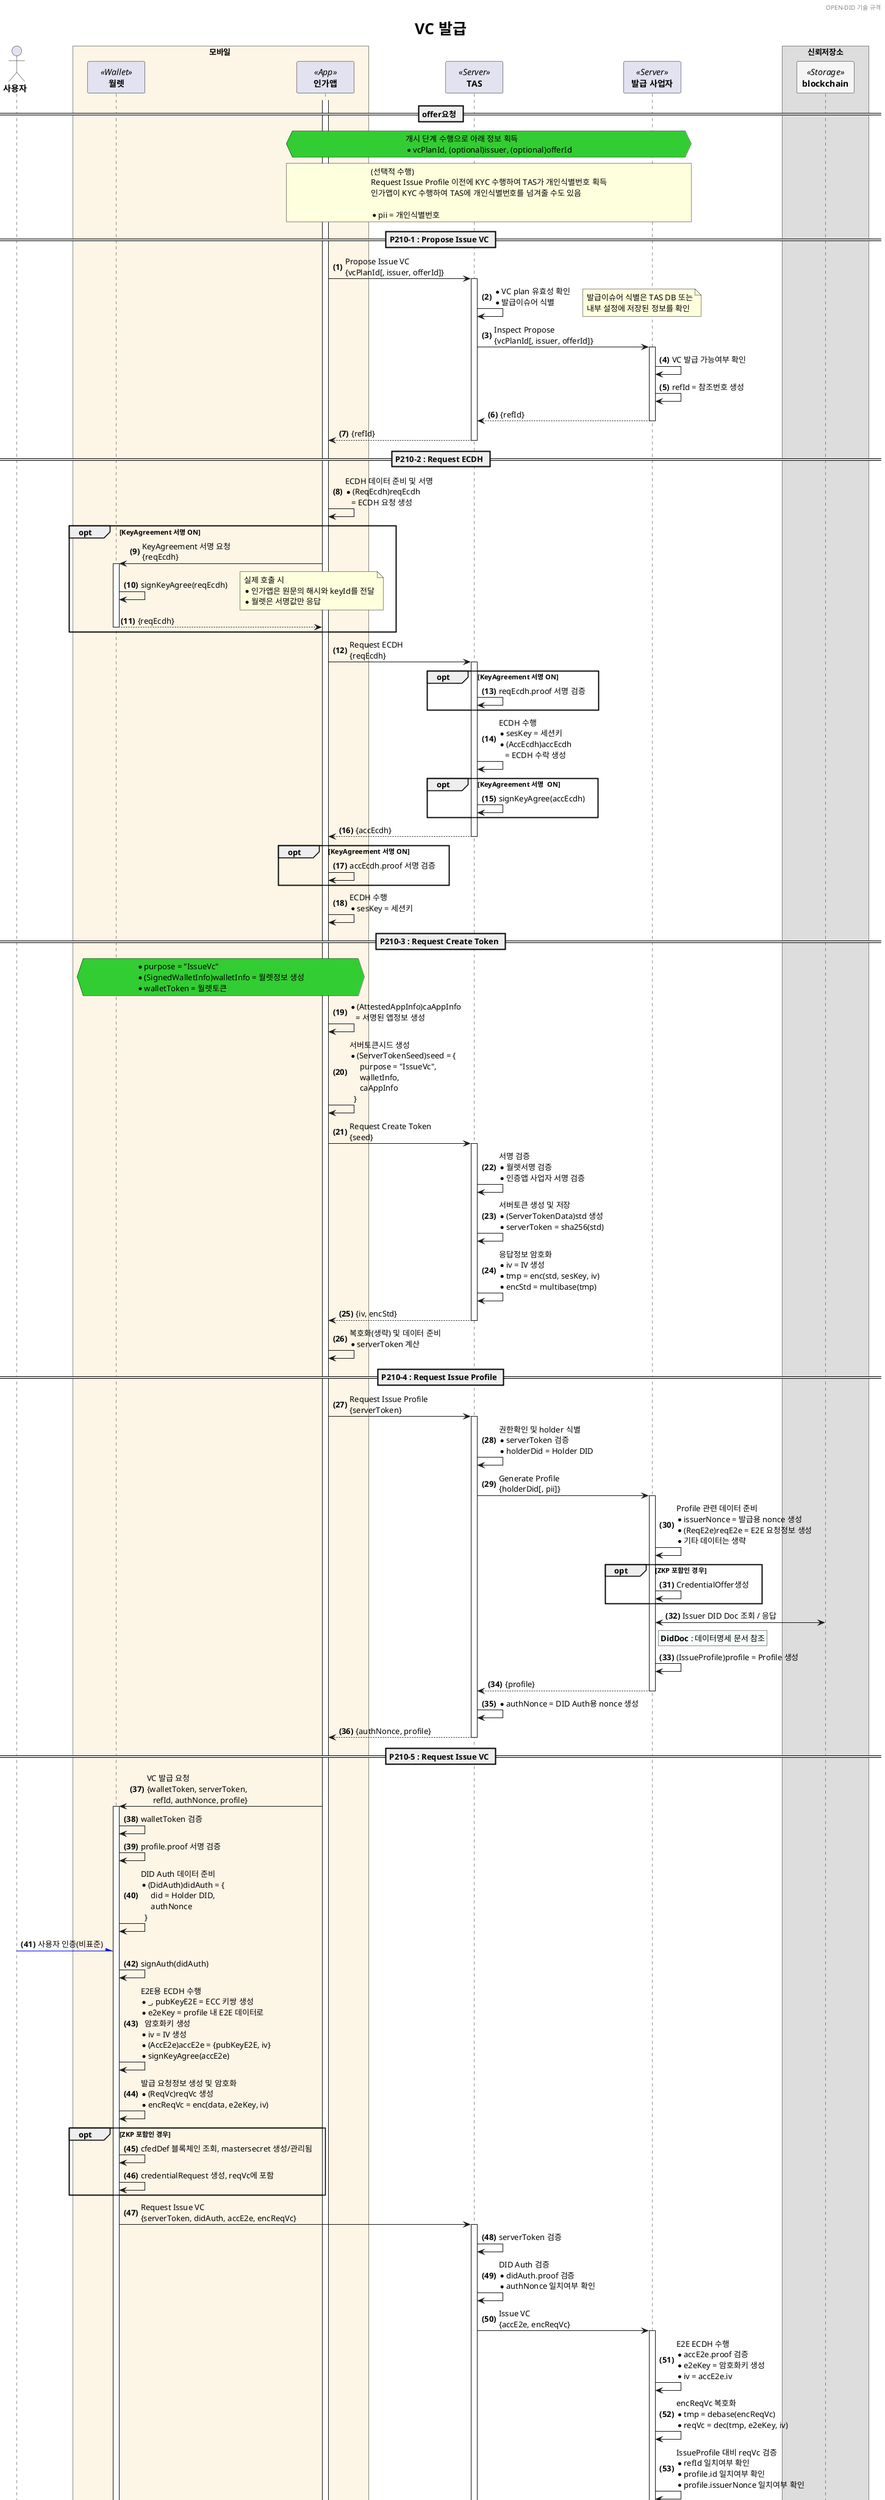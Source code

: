 @startuml P210_issue_vc_ko

'- - - - - - - - - - - - - - - - - - - - - - - - - - - - - - - - - - - - - - - - - - - - - - - - - - - - - - - - - - -
' 설정
'- - - - - - - - - - - - - - - - - - - - - - - - - - - - - - - - - - - - - - - - - - - - - - - - - - - - - - - - - - -
'=== Header and Footer ===
header OPEN-DID 기술 규격
footer
  	Page %page% of %lastpage% at %date("yyyy-MM-dd hh:mm:ss")
end footer

'=== 제목 ===
title
	<size:25>VC 발급</size>
end title

'=== 옵션 ===
' 자동채번: ex) "<b>000." => 앞에 0을 채워 3자리 숫자로 표시
autonumber "<b>(#)</b>"
' 페이지 하단 participant box 숨기기
'hide footbox

'=== 상수 ===

!$refdoc = "별도 문서 참조"
!$doc = "데이터명세 문서 참조"

'=== Panticipants ===
skinparam ParticipantPadding 20
skinparam BoxPadding 20
skinparam MaxMessageSize 500
skinparam MinClassWidth 80

actor "**사용자**" as user
box 모바일 #OldLace
    participant "**월렛**" as wal <<Wallet>>
    participant "**인가앱**" as ca <<App>>
end box
participant "**TAS**" as tas <<Server>>
participant "**발급 사업자**" as vf <<Server>>

box 신뢰저장소
    participant "**blockchain**" as BC <<Storage>> #WhiteSmoke
end box 

== offer요청 ==

hnote over ca, vf #LimeGreen
    개시 단계 수행으로 아래 정보 획득
    * vcPlanId, (optional)issuer, (optional)offerId
end hnote

rnote over ca, vf
    (선택적 수행)
    Request Issue Profile 이전에 KYC 수행하여 TAS가 개인식별번호 획득
    인가앱이 KYC 수행하여 TAS에 개인식별번호를 넘겨줄 수도 있음
    
    * pii = 개인식별번호
end rnote

== P210-1 : Propose Issue VC ==

activate ca

ca -> tas ++: Propose Issue VC\n{vcPlanId[, issuer, offerId]}
    tas -> tas: * VC plan 유효성 확인\n* 발급이슈어 식별
    note right
        발급이슈어 식별은 TAS DB 또는
        내부 설정에 저장된 정보를 확인
    end note
    tas -> vf ++: Inspect Propose\n{vcPlanId[, issuer, offerId]}
        vf -> vf: VC 발급 가능여부 확인
        vf -> vf: refId = 참조번호 생성
    return {refId}
return {refId}

== P210-2 : Request ECDH ==

ca -> ca: ECDH 데이터 준비 및 서명\
        \n* (ReqEcdh)reqEcdh\
        \n   = ECDH 요청 생성

opt KeyAgreement 서명 ON
    ca -> wal ++: KeyAgreement 서명 요청\n{reqEcdh}
        wal -> wal: signKeyAgree(reqEcdh)
        note right
            실제 호출 시
            * 인가앱은 원문의 해시와 keyId를 전달
            * 월렛은 서명값만 응답
        end note
    return {reqEcdh}
end

ca -> tas ++: Request ECDH\n{reqEcdh}
    opt KeyAgreement 서명 ON
        tas -> tas: reqEcdh.proof 서명 검증
    end
    tas -> tas: ECDH 수행\
            \n* sesKey = 세션키\
            \n* (AccEcdh)accEcdh\
            \n   = ECDH 수락 생성

    opt KeyAgreement 서명  ON
        tas -> tas: signKeyAgree(accEcdh)
    end

return {accEcdh}
opt KeyAgreement 서명 ON
    ca -> ca: accEcdh.proof 서명 검증
end
ca -> ca: ECDH 수행\n* sesKey = 세션키

== P210-3 : Request Create Token ==

hnote over ca, wal #LimeGreen
    * purpose = "IssueVc"
    * (SignedWalletInfo)walletInfo = 월렛정보 생성
    * walletToken = 월렛토큰
end hnote

ca -> ca: * (AttestedAppInfo)caAppInfo\
        \n   = 서명된 앱정보 생성
ca -> ca: 서버토큰시드 생성\
        \n* (ServerTokenSeed)seed = {\
        \n     purpose = "IssueVc",\
        \n     walletInfo,\
        \n     caAppInfo\
        \n  }

ca -> tas ++: Request Create Token\n{seed}
    tas -> tas: 서명 검증\
            \n* 월렛서명 검증\
            \n* 인증앱 사업자 서명 검증
    tas -> tas: 서버토큰 생성 및 저장\
            \n* (ServerTokenData)std 생성\
            \n* serverToken = sha256(std)
    tas -> tas: 응답정보 암호화\
            \n* iv = IV 생성\
            \n* tmp = enc(std, sesKey, iv)\
            \n* encStd = multibase(tmp)
return {iv, encStd}

ca -> ca: 복호화(생략) 및 데이터 준비\
        \n* serverToken 계산

== P210-4 : Request Issue Profile ==

ca -> tas ++: Request Issue Profile\n{serverToken}
    tas -> tas: 권한확인 및 holder 식별\
            \n* serverToken 검증\
            \n* holderDid = Holder DID
    tas -> vf ++: Generate Profile\n{holderDid[, pii]}
        vf -> vf: Profile 관련 데이터 준비\
                \n* issuerNonce = 발급용 nonce 생성\
                \n* (ReqE2e)reqE2e = E2E 요청정보 생성\
                \n* 기타 데이터는 생략
                opt ZKP 포함인 경우
                    vf -> vf : CredentialOffer생성
                end
         vf <-> BC: Issuer DID Doc 조회 / 응답
                rnote right of vf #MintCream    
                    **DidDoc** : $doc
                end note
        vf -> vf: (IssueProfile)profile = Profile 생성
    return {profile}
    tas -> tas: * authNonce = DID Auth용 nonce 생성
return {authNonce, profile}

== P210-5 : Request Issue VC ==

ca -> wal ++: VC 발급 요청\n{walletToken, serverToken,\
        \n   refId, authNonce, profile}
    wal -> wal: walletToken 검증

    wal -> wal: profile.proof 서명 검증
    wal -> wal: DID Auth 데이터 준비\
        \n* (DidAuth)didAuth = {\
        \n     did = Holder DID,\
        \n     authNonce\
        \n  }
    user -[#Blue]\ wal: 사용자 인증(비표준)
    wal -> wal: signAuth(didAuth)

    wal -> wal: E2E용 ECDH 수행\
            \n* _, pubKeyE2E = ECC 키쌍 생성\
            \n* e2eKey = profile 내 E2E 데이터로\
            \n  암호화키 생성\
            \n* iv = IV 생성\
            \n* (AccE2e)accE2e = {pubKeyE2E, iv}\
            \n* signKeyAgree(accE2e)
    wal -> wal: 발급 요청정보 생성 및 암호화\
            \n* (ReqVc)reqVc 생성\
            \n* encReqVc = enc(data, e2eKey, iv)
            opt ZKP 포함인 경우
                wal -> wal : cfedDef 블록체인 조회, mastersecret 생성/관리됨
                wal -> wal : credentialRequest 생성, reqVc에 포함
            end
    wal -> tas ++: Request Issue VC\n{serverToken, didAuth, accE2e, encReqVc}
        tas -> tas: serverToken 검증
        tas -> tas: DID Auth 검증\
                \n* didAuth.proof 검증\
                \n* authNonce 일치여부 확인
        tas -> vf ++: Issue VC\n{accE2e, encReqVc}
            vf -> vf: E2E ECDH 수행\
                    \n* accE2e.proof 검증\
                    \n* e2eKey = 암호화키 생성\
                    \n* iv = accE2e.iv
            vf -> vf: encReqVc 복호화\
                    \n* tmp = debase(encReqVc)\
                    \n* reqVc = dec(tmp, e2eKey, iv)
            vf -> vf: IssueProfile 대비 reqVc 검증\
                    \n* refId 일치여부 확인\
                    \n* profile.id 일치여부 확인\
                    \n* profile.issuerNonce 일치여부 확인
            vf <-> BC: Issuer DID Doc 조회 / 응답
                rnote right of vf #MintCream    
                    **DidDoc** : $doc
                end note
            vf -> vf: vc = **VC 발급 or 재발급**
                opt ZKP 포함인 경우
                    vf -> vf : vc -> credInfo
                    note right of vf
                        credInfo = {
                            vc = {...},
                            credential = {...}
                        }
                    end note
                end
            vf -> BC: vcMeta 생성 / 등록
                rnote right of vf #MintCream    
                    **vcMeta** : $doc
                end note
            vf -> vf: vc 암호화\
                    \n* iv = IV 생성\
                    \n* tmp = enc(vc, e2eKey, iv)\
                    \n* encVc = multibase(tmp)
        return {encVc, iv}
    return {encVc, iv}

    wal -> wal: encVc 복호화\
            \n* tmp = debase(encVc)\
            \n* credInfo = dec(tmp, e2eKey, iv)\
            \n credInfo = {vc={..}, credential={..}}
            opt ZKP 포함인 경우
                wal -> wal : credential 검증 및 저장
            end
    wal -> wal: 이슈어 서명 검증 및 저장
    wal -> wal: vcId = VC id 추출
return {vcId}

== P210-6 : Confirm Issue VC ==

ca -> tas ++: Confirm Issue VC\n{vcId}
    tas -> vf ++: Complete VC\n{vcId}
        vf -> vf: vcId 확인 및 완료 처리
    return OK
return OK
@enduml